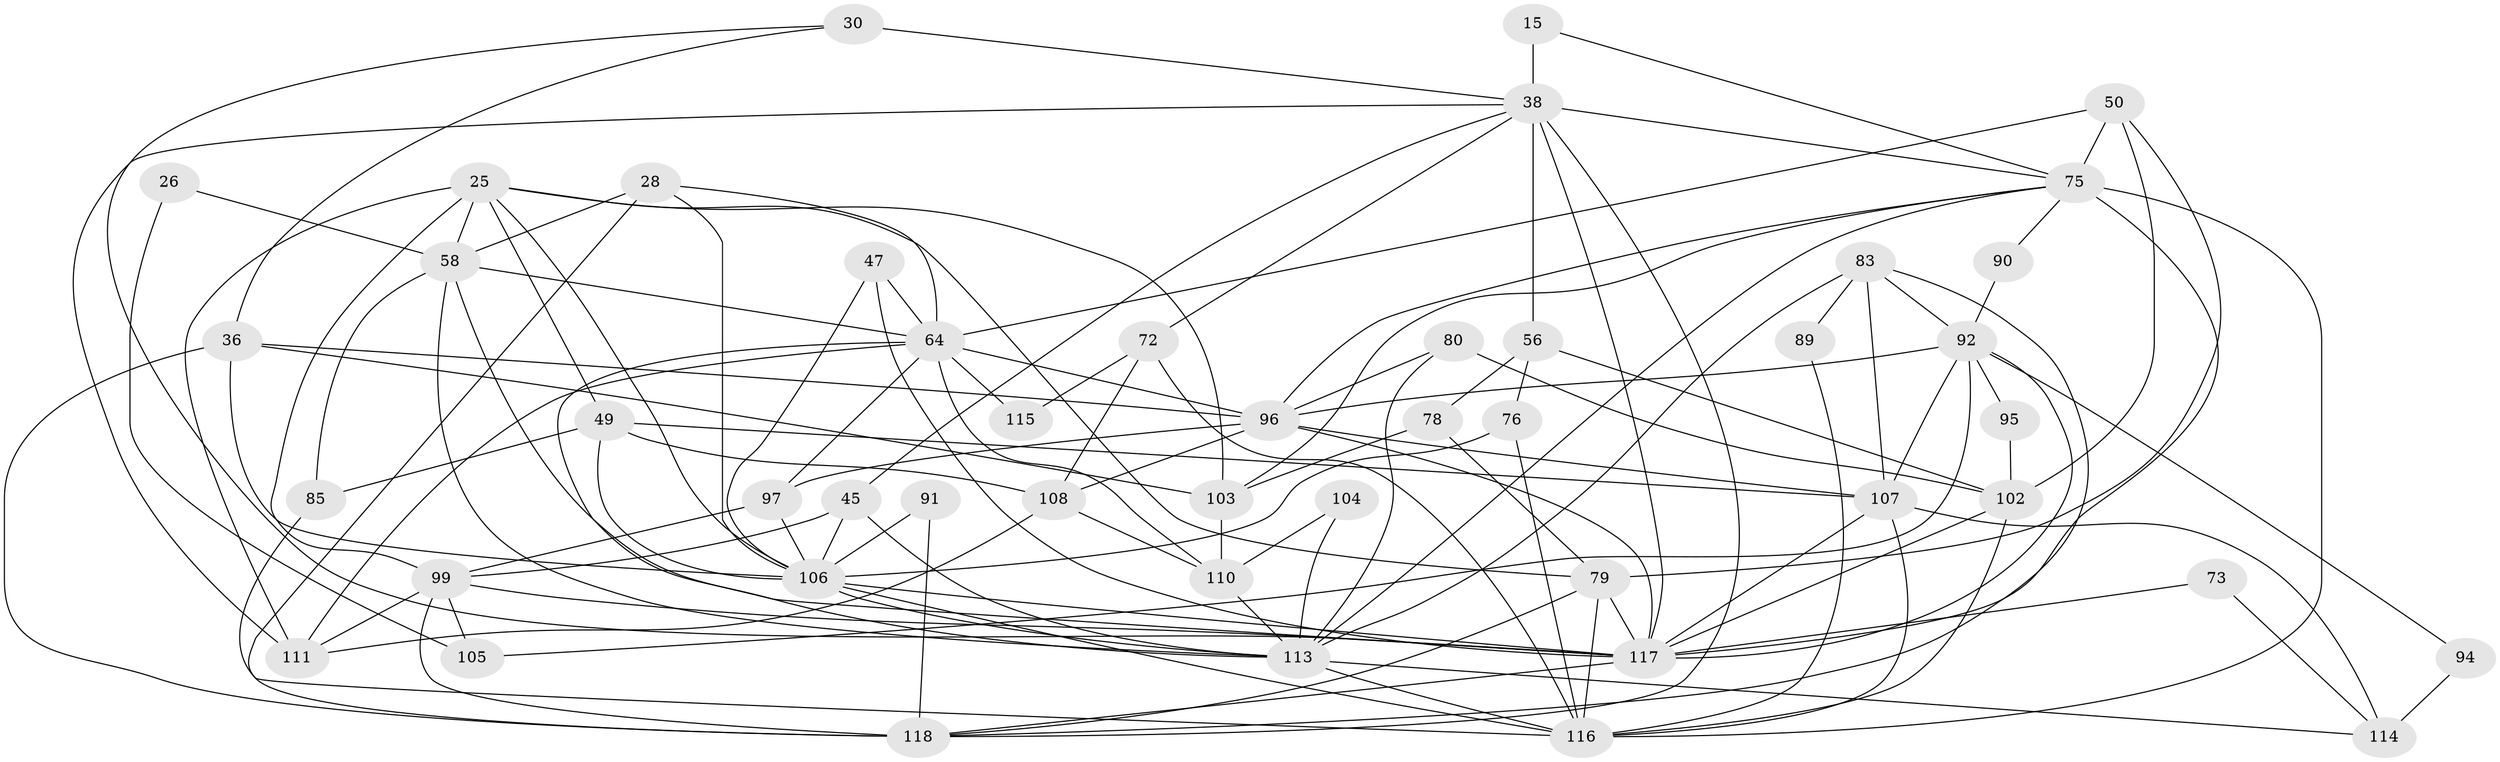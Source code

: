 // original degree distribution, {5: 0.1440677966101695, 2: 0.11864406779661017, 4: 0.3050847457627119, 3: 0.2796610169491525, 7: 0.05084745762711865, 6: 0.09322033898305085, 8: 0.00847457627118644}
// Generated by graph-tools (version 1.1) at 2025/54/03/04/25 21:54:54]
// undirected, 47 vertices, 122 edges
graph export_dot {
graph [start="1"]
  node [color=gray90,style=filled];
  15;
  25 [super="+14+22+23"];
  26;
  28;
  30;
  36;
  38 [super="+7"];
  45;
  47;
  49 [super="+6+39"];
  50;
  56;
  58 [super="+55"];
  64 [super="+12+16+62"];
  72;
  73;
  75 [super="+24+53+60"];
  76 [super="+70"];
  78;
  79 [super="+74"];
  80;
  83 [super="+52"];
  85 [super="+37"];
  89;
  90;
  91 [super="+44"];
  92 [super="+77"];
  94;
  95;
  96 [super="+17+68"];
  97 [super="+40"];
  99 [super="+4+19"];
  102 [super="+57+84"];
  103 [super="+27"];
  104;
  105 [super="+46"];
  106 [super="+81+71+69"];
  107 [super="+1+98+66"];
  108 [super="+33"];
  110 [super="+82"];
  111 [super="+61"];
  113 [super="+65+86"];
  114;
  115;
  116 [super="+112+93"];
  117 [super="+100+109"];
  118 [super="+8"];
  15 -- 38 [weight=2];
  15 -- 75;
  25 -- 99 [weight=2];
  25 -- 58 [weight=2];
  25 -- 49;
  25 -- 103;
  25 -- 106 [weight=2];
  25 -- 79;
  25 -- 111;
  26 -- 58;
  26 -- 105;
  28 -- 118 [weight=2];
  28 -- 58;
  28 -- 106 [weight=2];
  28 -- 64;
  30 -- 36;
  30 -- 38 [weight=2];
  30 -- 117;
  36 -- 96 [weight=2];
  36 -- 103;
  36 -- 118;
  36 -- 106;
  38 -- 72;
  38 -- 118;
  38 -- 56;
  38 -- 45;
  38 -- 75;
  38 -- 117 [weight=2];
  38 -- 111;
  45 -- 113;
  45 -- 99;
  45 -- 106 [weight=2];
  47 -- 106;
  47 -- 64;
  47 -- 117;
  49 -- 107 [weight=2];
  49 -- 108;
  49 -- 106;
  49 -- 85;
  50 -- 75;
  50 -- 79;
  50 -- 102;
  50 -- 64;
  56 -- 76 [weight=2];
  56 -- 78;
  56 -- 102;
  58 -- 117 [weight=5];
  58 -- 85;
  58 -- 64;
  58 -- 113;
  64 -- 111 [weight=2];
  64 -- 97;
  64 -- 96;
  64 -- 113 [weight=2];
  64 -- 115;
  64 -- 110;
  72 -- 115;
  72 -- 108;
  72 -- 116;
  73 -- 114;
  73 -- 117;
  75 -- 96;
  75 -- 90;
  75 -- 116 [weight=4];
  75 -- 117;
  75 -- 103;
  75 -- 113;
  76 -- 116;
  76 -- 106;
  78 -- 103;
  78 -- 79;
  79 -- 118;
  79 -- 116;
  79 -- 117 [weight=2];
  80 -- 102;
  80 -- 96;
  80 -- 113;
  83 -- 89 [weight=2];
  83 -- 118;
  83 -- 107 [weight=3];
  83 -- 92;
  83 -- 113;
  85 -- 116;
  89 -- 116;
  90 -- 92;
  91 -- 118;
  91 -- 106;
  92 -- 105;
  92 -- 117;
  92 -- 96;
  92 -- 107;
  92 -- 94;
  92 -- 95;
  94 -- 114;
  95 -- 102 [weight=2];
  96 -- 108 [weight=3];
  96 -- 107 [weight=2];
  96 -- 97 [weight=2];
  96 -- 117 [weight=2];
  97 -- 99;
  97 -- 106;
  99 -- 118;
  99 -- 111;
  99 -- 105 [weight=2];
  99 -- 117;
  102 -- 116;
  102 -- 117 [weight=2];
  103 -- 110;
  104 -- 113;
  104 -- 110;
  106 -- 116 [weight=3];
  106 -- 117 [weight=2];
  106 -- 113;
  107 -- 114;
  107 -- 116 [weight=3];
  107 -- 117 [weight=2];
  108 -- 110;
  108 -- 111;
  110 -- 113;
  113 -- 114;
  113 -- 116 [weight=3];
  117 -- 118;
}

